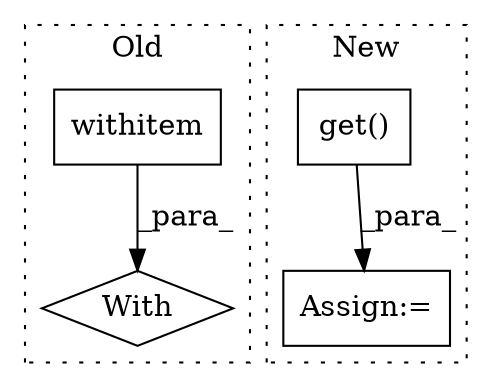 digraph G {
subgraph cluster0 {
1 [label="withitem" a="49" s="1642" l="11" shape="box"];
3 [label="With" a="39" s="1637,1653" l="5,67" shape="diamond"];
label = "Old";
style="dotted";
}
subgraph cluster1 {
2 [label="get()" a="75" s="1157,1194" l="15,1" shape="box"];
4 [label="Assign:=" a="68" s="1081" l="3" shape="box"];
label = "New";
style="dotted";
}
1 -> 3 [label="_para_"];
2 -> 4 [label="_para_"];
}